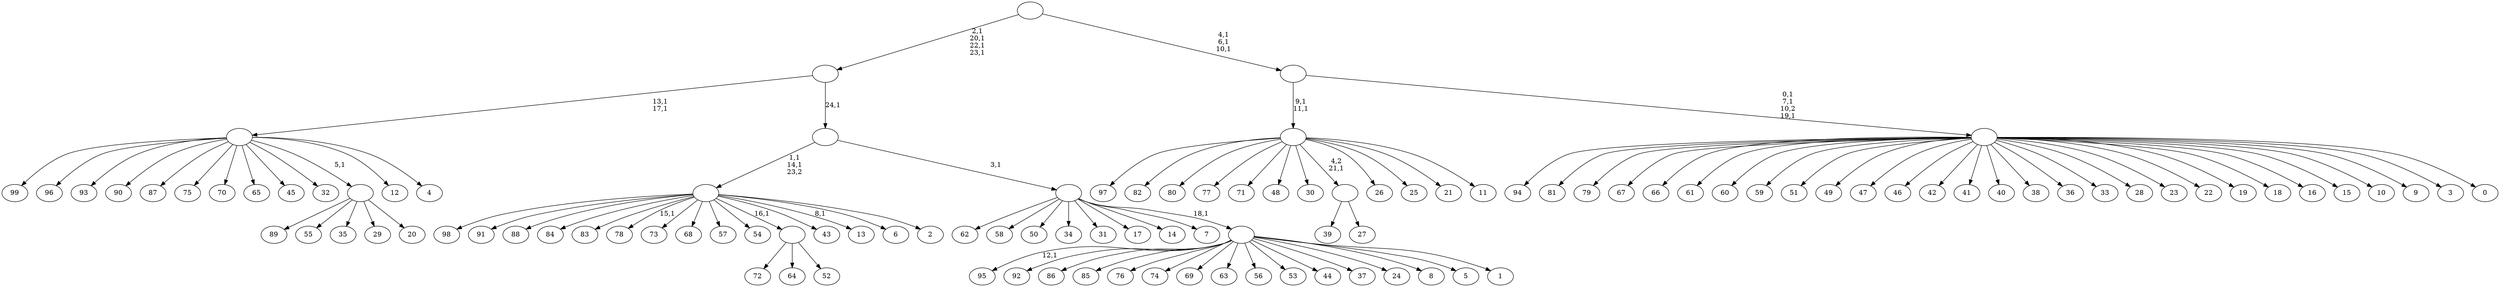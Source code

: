 digraph T {
	125 [label="99"]
	124 [label="98"]
	123 [label="97"]
	122 [label="96"]
	121 [label="95"]
	119 [label="94"]
	118 [label="93"]
	117 [label="92"]
	116 [label="91"]
	115 [label="90"]
	114 [label="89"]
	113 [label="88"]
	112 [label="87"]
	111 [label="86"]
	110 [label="85"]
	109 [label="84"]
	108 [label="83"]
	107 [label="82"]
	106 [label="81"]
	105 [label="80"]
	104 [label="79"]
	103 [label="78"]
	101 [label="77"]
	100 [label="76"]
	99 [label="75"]
	98 [label="74"]
	97 [label="73"]
	96 [label="72"]
	95 [label="71"]
	94 [label="70"]
	93 [label="69"]
	92 [label="68"]
	91 [label="67"]
	90 [label="66"]
	89 [label="65"]
	88 [label="64"]
	87 [label="63"]
	86 [label="62"]
	85 [label="61"]
	84 [label="60"]
	83 [label="59"]
	82 [label="58"]
	81 [label="57"]
	80 [label="56"]
	79 [label="55"]
	78 [label="54"]
	77 [label="53"]
	76 [label="52"]
	75 [label=""]
	74 [label="51"]
	73 [label="50"]
	72 [label="49"]
	71 [label="48"]
	70 [label="47"]
	69 [label="46"]
	68 [label="45"]
	67 [label="44"]
	66 [label="43"]
	65 [label="42"]
	64 [label="41"]
	63 [label="40"]
	62 [label="39"]
	61 [label="38"]
	60 [label="37"]
	59 [label="36"]
	58 [label="35"]
	57 [label="34"]
	56 [label="33"]
	55 [label="32"]
	54 [label="31"]
	53 [label="30"]
	52 [label="29"]
	51 [label="28"]
	50 [label="27"]
	49 [label=""]
	48 [label="26"]
	47 [label="25"]
	46 [label="24"]
	45 [label="23"]
	44 [label="22"]
	43 [label="21"]
	42 [label="20"]
	41 [label=""]
	40 [label="19"]
	39 [label="18"]
	38 [label="17"]
	37 [label="16"]
	36 [label="15"]
	35 [label="14"]
	34 [label="13"]
	32 [label="12"]
	31 [label="11"]
	30 [label=""]
	28 [label="10"]
	27 [label="9"]
	26 [label="8"]
	25 [label="7"]
	24 [label="6"]
	23 [label="5"]
	22 [label="4"]
	21 [label=""]
	19 [label="3"]
	18 [label="2"]
	17 [label=""]
	15 [label="1"]
	14 [label=""]
	13 [label=""]
	12 [label=""]
	11 [label=""]
	7 [label="0"]
	6 [label=""]
	3 [label=""]
	0 [label=""]
	75 -> 96 [label=""]
	75 -> 88 [label=""]
	75 -> 76 [label=""]
	49 -> 62 [label=""]
	49 -> 50 [label=""]
	41 -> 114 [label=""]
	41 -> 79 [label=""]
	41 -> 58 [label=""]
	41 -> 52 [label=""]
	41 -> 42 [label=""]
	30 -> 123 [label=""]
	30 -> 107 [label=""]
	30 -> 105 [label=""]
	30 -> 101 [label=""]
	30 -> 95 [label=""]
	30 -> 71 [label=""]
	30 -> 53 [label=""]
	30 -> 49 [label="4,2\n21,1"]
	30 -> 48 [label=""]
	30 -> 47 [label=""]
	30 -> 43 [label=""]
	30 -> 31 [label=""]
	21 -> 125 [label=""]
	21 -> 122 [label=""]
	21 -> 118 [label=""]
	21 -> 115 [label=""]
	21 -> 112 [label=""]
	21 -> 99 [label=""]
	21 -> 94 [label=""]
	21 -> 89 [label=""]
	21 -> 68 [label=""]
	21 -> 55 [label=""]
	21 -> 41 [label="5,1"]
	21 -> 32 [label=""]
	21 -> 22 [label=""]
	17 -> 34 [label="8,1"]
	17 -> 103 [label="15,1"]
	17 -> 124 [label=""]
	17 -> 116 [label=""]
	17 -> 113 [label=""]
	17 -> 109 [label=""]
	17 -> 108 [label=""]
	17 -> 97 [label=""]
	17 -> 92 [label=""]
	17 -> 81 [label=""]
	17 -> 78 [label=""]
	17 -> 75 [label="16,1"]
	17 -> 66 [label=""]
	17 -> 24 [label=""]
	17 -> 18 [label=""]
	14 -> 121 [label="12,1"]
	14 -> 117 [label=""]
	14 -> 111 [label=""]
	14 -> 110 [label=""]
	14 -> 100 [label=""]
	14 -> 98 [label=""]
	14 -> 93 [label=""]
	14 -> 87 [label=""]
	14 -> 80 [label=""]
	14 -> 77 [label=""]
	14 -> 67 [label=""]
	14 -> 60 [label=""]
	14 -> 46 [label=""]
	14 -> 26 [label=""]
	14 -> 23 [label=""]
	14 -> 15 [label=""]
	13 -> 86 [label=""]
	13 -> 82 [label=""]
	13 -> 73 [label=""]
	13 -> 57 [label=""]
	13 -> 54 [label=""]
	13 -> 38 [label=""]
	13 -> 35 [label=""]
	13 -> 25 [label=""]
	13 -> 14 [label="18,1"]
	12 -> 17 [label="1,1\n14,1\n23,2"]
	12 -> 13 [label="3,1"]
	11 -> 21 [label="13,1\n17,1"]
	11 -> 12 [label="24,1"]
	6 -> 119 [label=""]
	6 -> 106 [label=""]
	6 -> 104 [label=""]
	6 -> 91 [label=""]
	6 -> 90 [label=""]
	6 -> 85 [label=""]
	6 -> 84 [label=""]
	6 -> 83 [label=""]
	6 -> 74 [label=""]
	6 -> 72 [label=""]
	6 -> 70 [label=""]
	6 -> 69 [label=""]
	6 -> 65 [label=""]
	6 -> 64 [label=""]
	6 -> 63 [label=""]
	6 -> 61 [label=""]
	6 -> 59 [label=""]
	6 -> 56 [label=""]
	6 -> 51 [label=""]
	6 -> 45 [label=""]
	6 -> 44 [label=""]
	6 -> 40 [label=""]
	6 -> 39 [label=""]
	6 -> 37 [label=""]
	6 -> 36 [label=""]
	6 -> 28 [label=""]
	6 -> 27 [label=""]
	6 -> 19 [label=""]
	6 -> 7 [label=""]
	3 -> 6 [label="0,1\n7,1\n10,2\n19,1"]
	3 -> 30 [label="9,1\n11,1"]
	0 -> 3 [label="4,1\n6,1\n10,1"]
	0 -> 11 [label="2,1\n20,1\n22,1\n23,1"]
}
